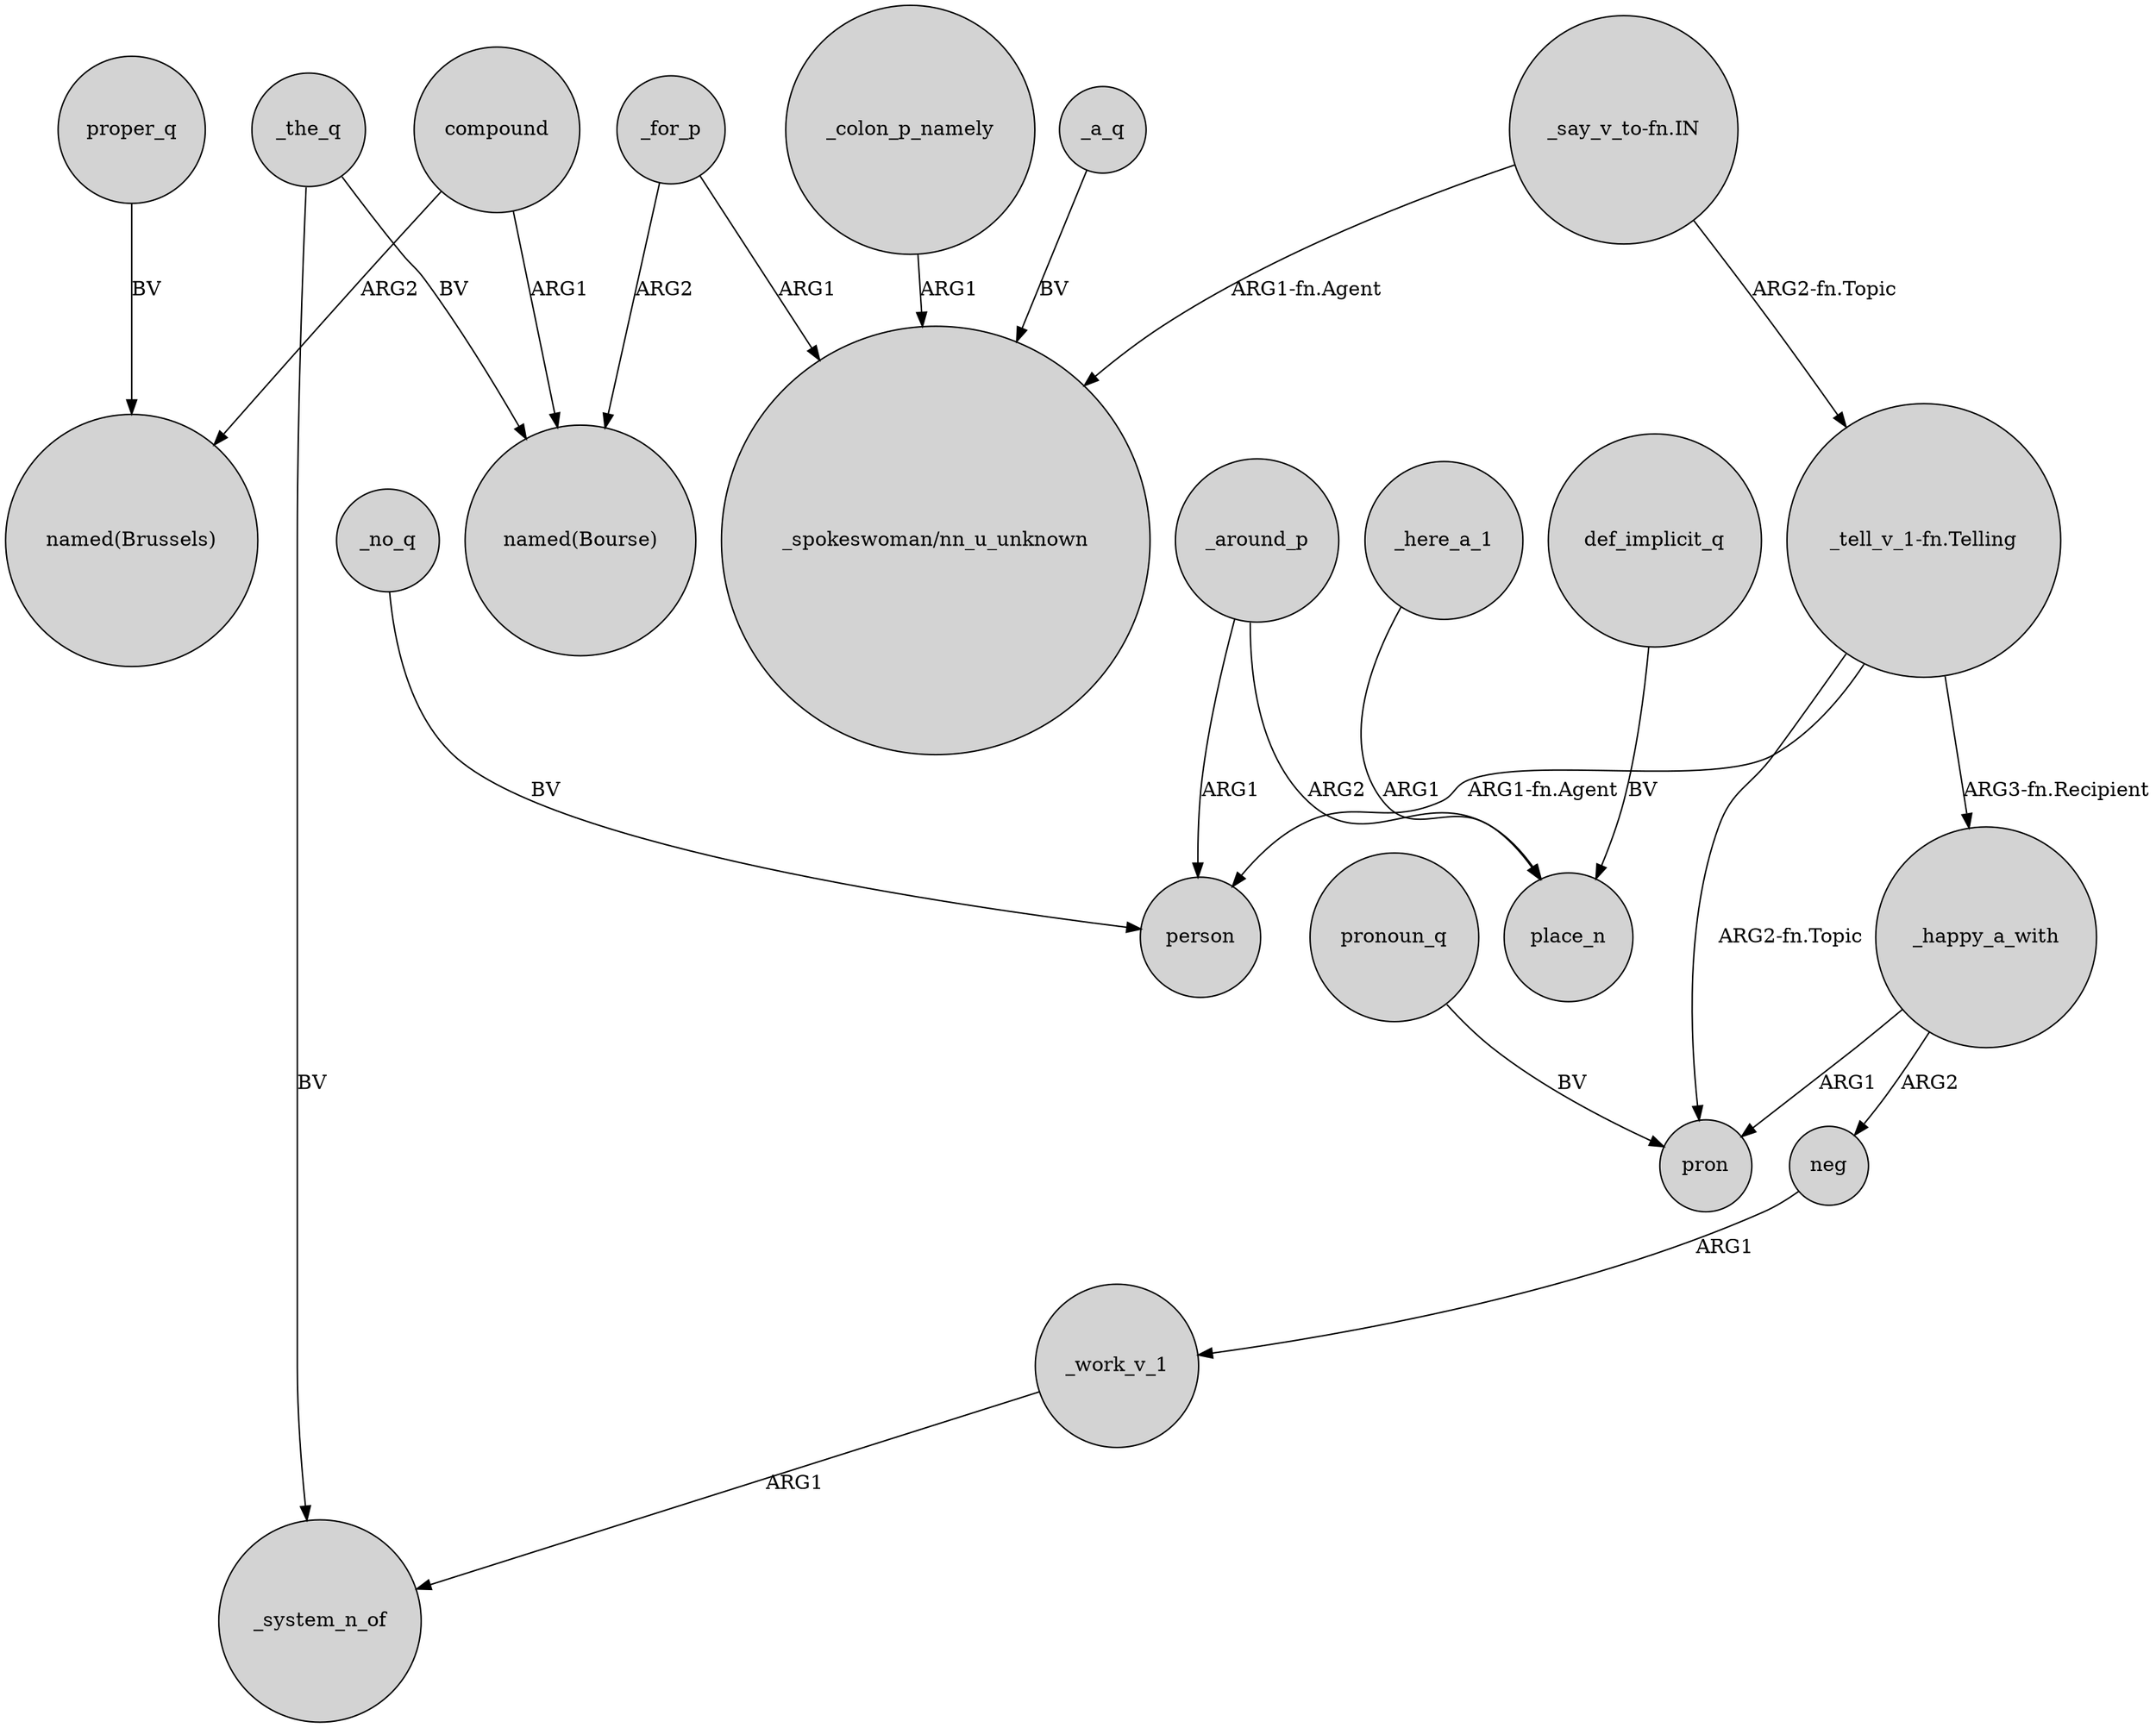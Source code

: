 digraph {
	node [shape=circle style=filled]
	_the_q -> "named(Bourse)" [label=BV]
	"_tell_v_1-fn.Telling" -> pron [label="ARG2-fn.Topic"]
	neg -> _work_v_1 [label=ARG1]
	_here_a_1 -> place_n [label=ARG1]
	_for_p -> "named(Bourse)" [label=ARG2]
	_a_q -> "_spokeswoman/nn_u_unknown" [label=BV]
	_happy_a_with -> pron [label=ARG1]
	def_implicit_q -> place_n [label=BV]
	"_tell_v_1-fn.Telling" -> person [label="ARG1-fn.Agent"]
	_work_v_1 -> _system_n_of [label=ARG1]
	pronoun_q -> pron [label=BV]
	"_tell_v_1-fn.Telling" -> _happy_a_with [label="ARG3-fn.Recipient"]
	_around_p -> place_n [label=ARG2]
	proper_q -> "named(Brussels)" [label=BV]
	_happy_a_with -> neg [label=ARG2]
	_for_p -> "_spokeswoman/nn_u_unknown" [label=ARG1]
	"_say_v_to-fn.IN" -> "_spokeswoman/nn_u_unknown" [label="ARG1-fn.Agent"]
	_no_q -> person [label=BV]
	_around_p -> person [label=ARG1]
	_the_q -> _system_n_of [label=BV]
	_colon_p_namely -> "_spokeswoman/nn_u_unknown" [label=ARG1]
	"_say_v_to-fn.IN" -> "_tell_v_1-fn.Telling" [label="ARG2-fn.Topic"]
	compound -> "named(Bourse)" [label=ARG1]
	compound -> "named(Brussels)" [label=ARG2]
}
